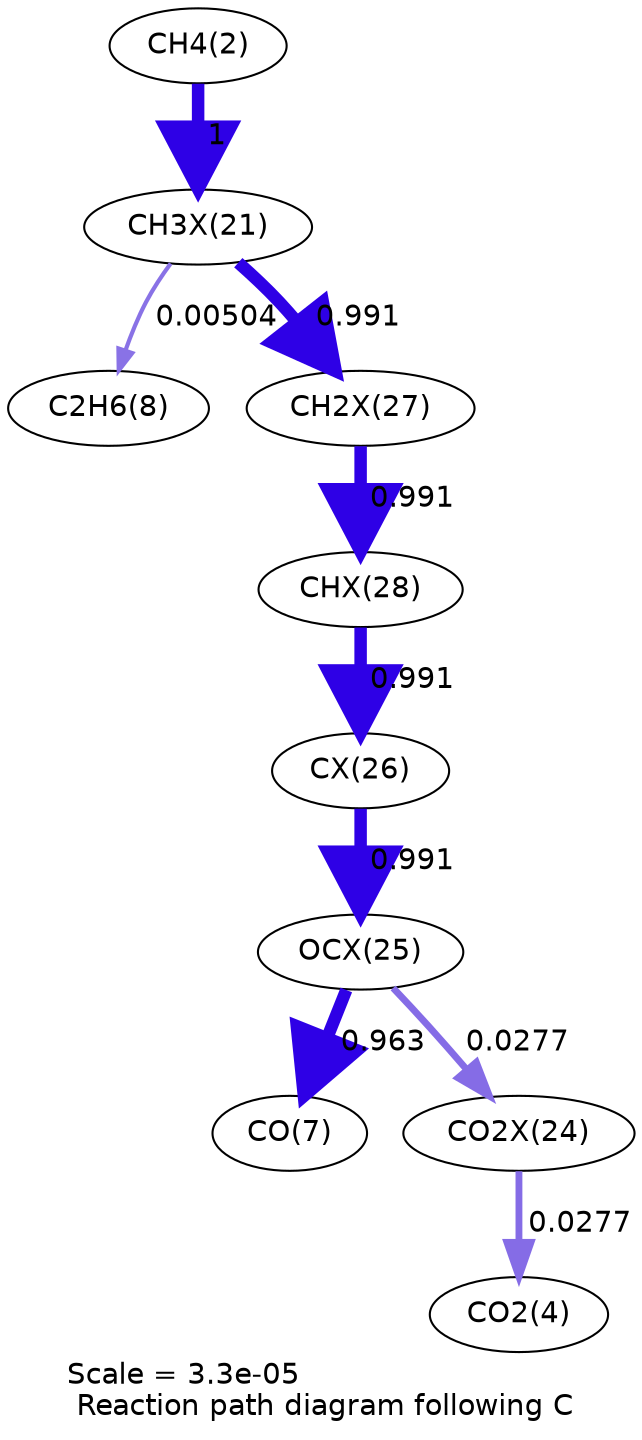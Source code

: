 digraph reaction_paths {
center=1;
s4 -> s24[fontname="Helvetica", penwidth=6, arrowsize=3, color="0.7, 1.5, 0.9"
, label=" 1"];
s24 -> s10[fontname="Helvetica", penwidth=2.01, arrowsize=1, color="0.7, 0.505, 0.9"
, label=" 0.00504"];
s24 -> s30[fontname="Helvetica", penwidth=5.99, arrowsize=3, color="0.7, 1.49, 0.9"
, label=" 0.991"];
s30 -> s31[fontname="Helvetica", penwidth=5.99, arrowsize=3, color="0.7, 1.49, 0.9"
, label=" 0.991"];
s31 -> s29[fontname="Helvetica", penwidth=5.99, arrowsize=3, color="0.7, 1.49, 0.9"
, label=" 0.991"];
s29 -> s28[fontname="Helvetica", penwidth=5.99, arrowsize=3, color="0.7, 1.49, 0.9"
, label=" 0.991"];
s28 -> s9[fontname="Helvetica", penwidth=5.97, arrowsize=2.99, color="0.7, 1.46, 0.9"
, label=" 0.963"];
s28 -> s27[fontname="Helvetica", penwidth=3.29, arrowsize=1.65, color="0.7, 0.528, 0.9"
, label=" 0.0277"];
s27 -> s6[fontname="Helvetica", penwidth=3.29, arrowsize=1.65, color="0.7, 0.528, 0.9"
, label=" 0.0277"];
s4 [ fontname="Helvetica", label="CH4(2)"];
s6 [ fontname="Helvetica", label="CO2(4)"];
s9 [ fontname="Helvetica", label="CO(7)"];
s10 [ fontname="Helvetica", label="C2H6(8)"];
s24 [ fontname="Helvetica", label="CH3X(21)"];
s27 [ fontname="Helvetica", label="CO2X(24)"];
s28 [ fontname="Helvetica", label="OCX(25)"];
s29 [ fontname="Helvetica", label="CX(26)"];
s30 [ fontname="Helvetica", label="CH2X(27)"];
s31 [ fontname="Helvetica", label="CHX(28)"];
 label = "Scale = 3.3e-05\l Reaction path diagram following C";
 fontname = "Helvetica";
}
